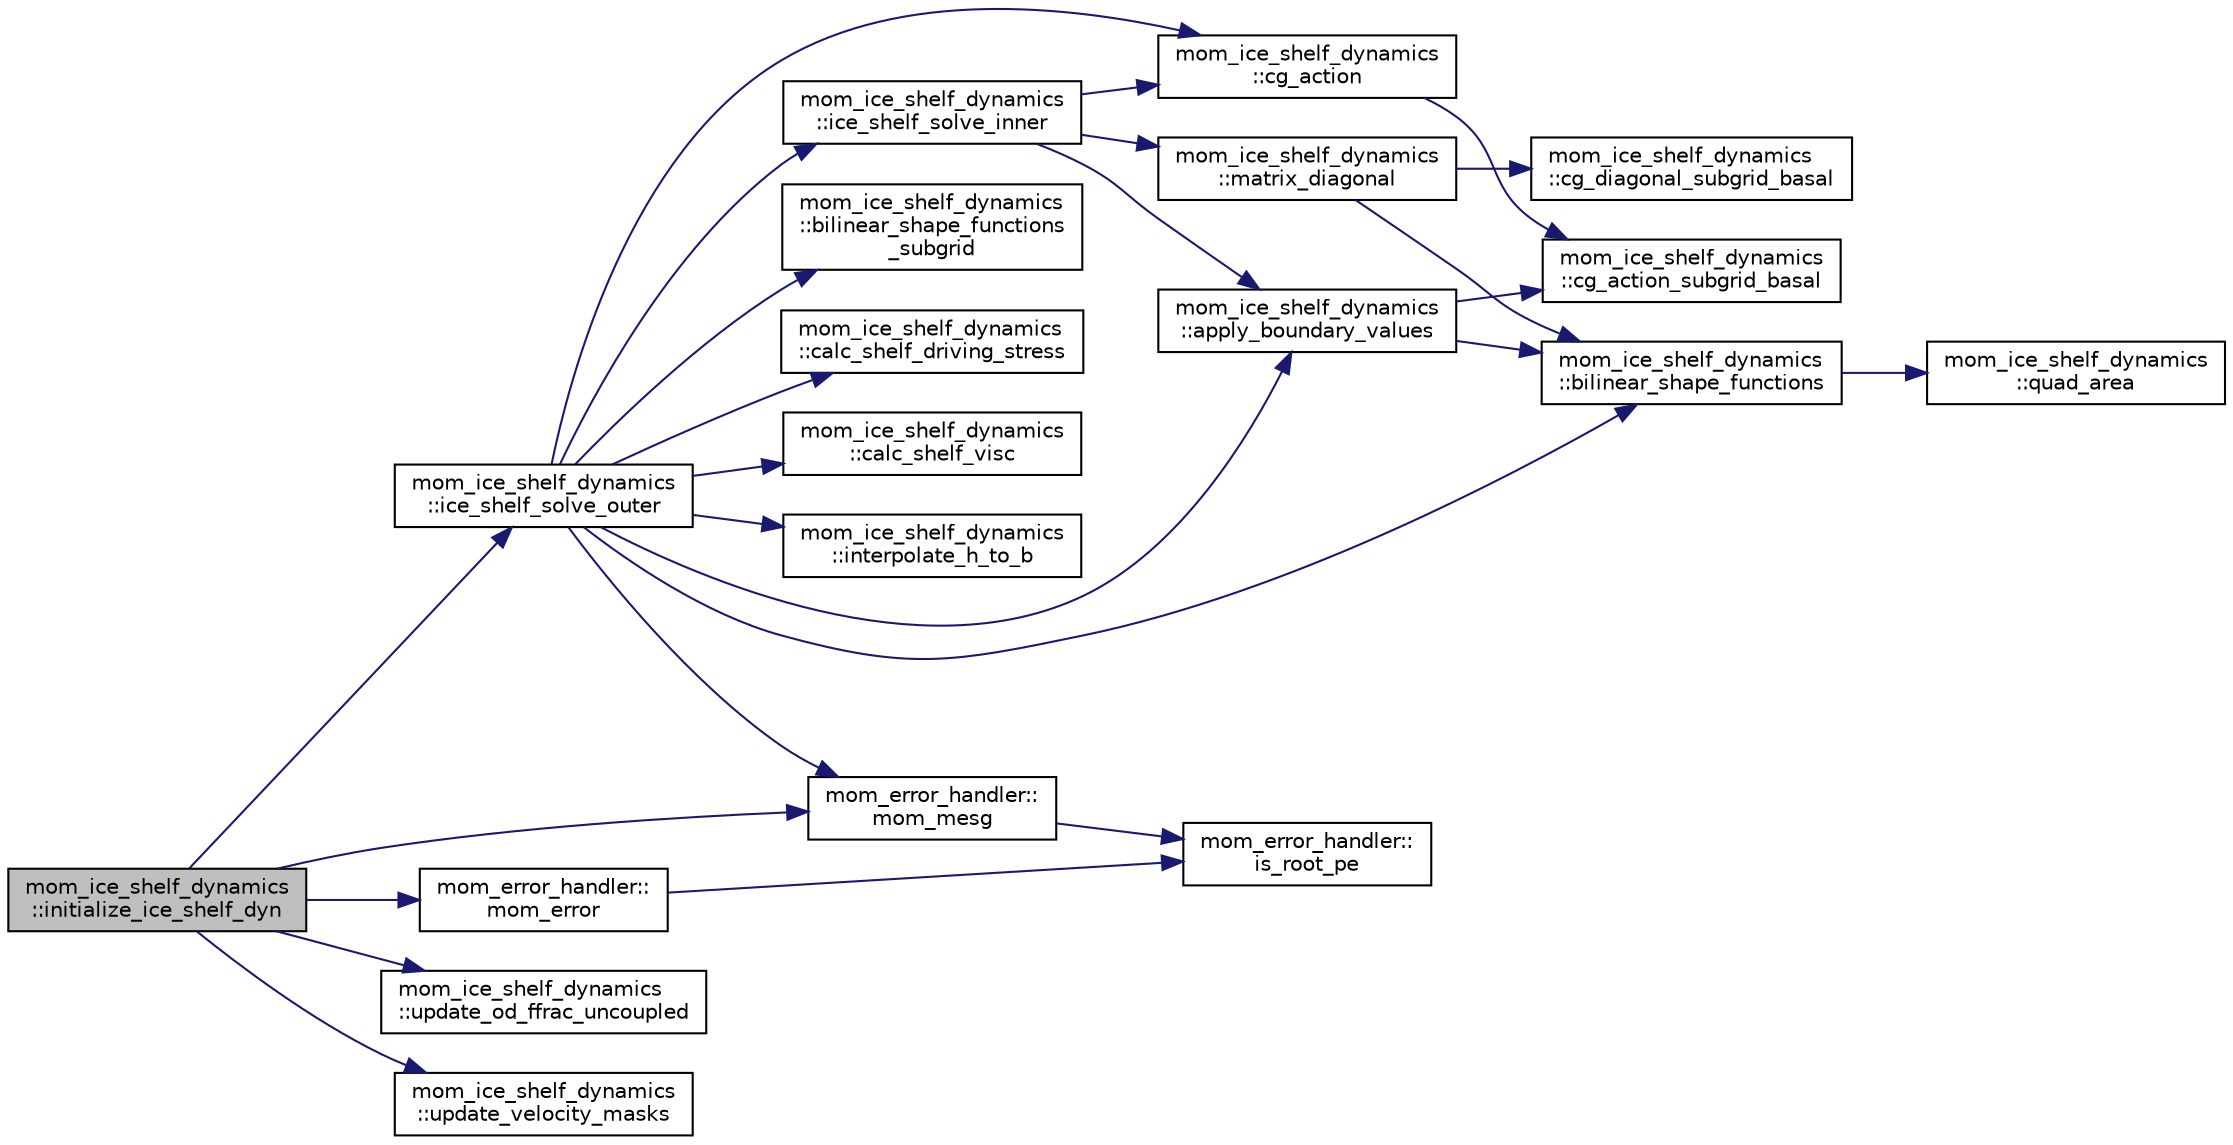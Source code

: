 digraph "mom_ice_shelf_dynamics::initialize_ice_shelf_dyn"
{
 // INTERACTIVE_SVG=YES
 // LATEX_PDF_SIZE
  edge [fontname="Helvetica",fontsize="10",labelfontname="Helvetica",labelfontsize="10"];
  node [fontname="Helvetica",fontsize="10",shape=record];
  rankdir="LR";
  Node1 [label="mom_ice_shelf_dynamics\l::initialize_ice_shelf_dyn",height=0.2,width=0.4,color="black", fillcolor="grey75", style="filled", fontcolor="black",tooltip="Initializes shelf model data, parameters and diagnostics."];
  Node1 -> Node2 [color="midnightblue",fontsize="10",style="solid",fontname="Helvetica"];
  Node2 [label="mom_ice_shelf_dynamics\l::ice_shelf_solve_outer",height=0.2,width=0.4,color="black", fillcolor="white", style="filled",URL="$namespacemom__ice__shelf__dynamics.html#a4401e1ab9adde64c413a355641dc570b",tooltip=" "];
  Node2 -> Node3 [color="midnightblue",fontsize="10",style="solid",fontname="Helvetica"];
  Node3 [label="mom_ice_shelf_dynamics\l::apply_boundary_values",height=0.2,width=0.4,color="black", fillcolor="white", style="filled",URL="$namespacemom__ice__shelf__dynamics.html#a80832e49ec6ba0f5061a95dfad0275b8",tooltip=" "];
  Node3 -> Node4 [color="midnightblue",fontsize="10",style="solid",fontname="Helvetica"];
  Node4 [label="mom_ice_shelf_dynamics\l::bilinear_shape_functions",height=0.2,width=0.4,color="black", fillcolor="white", style="filled",URL="$namespacemom__ice__shelf__dynamics.html#a257855320072cd237f07d325331e4ecf",tooltip="This subroutine calculates the gradients of bilinear basis elements that that are centered at the ver..."];
  Node4 -> Node5 [color="midnightblue",fontsize="10",style="solid",fontname="Helvetica"];
  Node5 [label="mom_ice_shelf_dynamics\l::quad_area",height=0.2,width=0.4,color="black", fillcolor="white", style="filled",URL="$namespacemom__ice__shelf__dynamics.html#a44ac16282b7667409d32e7eb3e667822",tooltip="Calculate area of quadrilateral."];
  Node3 -> Node6 [color="midnightblue",fontsize="10",style="solid",fontname="Helvetica"];
  Node6 [label="mom_ice_shelf_dynamics\l::cg_action_subgrid_basal",height=0.2,width=0.4,color="black", fillcolor="white", style="filled",URL="$namespacemom__ice__shelf__dynamics.html#a34bac8fd815ba44183f74a75ea3067bb",tooltip=" "];
  Node2 -> Node4 [color="midnightblue",fontsize="10",style="solid",fontname="Helvetica"];
  Node2 -> Node7 [color="midnightblue",fontsize="10",style="solid",fontname="Helvetica"];
  Node7 [label="mom_ice_shelf_dynamics\l::bilinear_shape_functions\l_subgrid",height=0.2,width=0.4,color="black", fillcolor="white", style="filled",URL="$namespacemom__ice__shelf__dynamics.html#ad57b8fb98fdef287509cea5d1ef25c2e",tooltip=" "];
  Node2 -> Node8 [color="midnightblue",fontsize="10",style="solid",fontname="Helvetica"];
  Node8 [label="mom_ice_shelf_dynamics\l::calc_shelf_driving_stress",height=0.2,width=0.4,color="black", fillcolor="white", style="filled",URL="$namespacemom__ice__shelf__dynamics.html#ae9c409260aebab7242cf508c396c89b8",tooltip=" "];
  Node2 -> Node9 [color="midnightblue",fontsize="10",style="solid",fontname="Helvetica"];
  Node9 [label="mom_ice_shelf_dynamics\l::calc_shelf_visc",height=0.2,width=0.4,color="black", fillcolor="white", style="filled",URL="$namespacemom__ice__shelf__dynamics.html#ad6231edc6ae3c63008992a4cb0baec33",tooltip="Update depth integrated viscosity, based on horizontal strain rates, and also update the nonlinear pa..."];
  Node2 -> Node10 [color="midnightblue",fontsize="10",style="solid",fontname="Helvetica"];
  Node10 [label="mom_ice_shelf_dynamics\l::cg_action",height=0.2,width=0.4,color="black", fillcolor="white", style="filled",URL="$namespacemom__ice__shelf__dynamics.html#ad0df9a4e6af446d7fab86850cc5d464e",tooltip=" "];
  Node10 -> Node6 [color="midnightblue",fontsize="10",style="solid",fontname="Helvetica"];
  Node2 -> Node11 [color="midnightblue",fontsize="10",style="solid",fontname="Helvetica"];
  Node11 [label="mom_ice_shelf_dynamics\l::ice_shelf_solve_inner",height=0.2,width=0.4,color="black", fillcolor="white", style="filled",URL="$namespacemom__ice__shelf__dynamics.html#ad90fe54af0b51e4b6e6adf069c7155ec",tooltip=" "];
  Node11 -> Node3 [color="midnightblue",fontsize="10",style="solid",fontname="Helvetica"];
  Node11 -> Node10 [color="midnightblue",fontsize="10",style="solid",fontname="Helvetica"];
  Node11 -> Node12 [color="midnightblue",fontsize="10",style="solid",fontname="Helvetica"];
  Node12 [label="mom_ice_shelf_dynamics\l::matrix_diagonal",height=0.2,width=0.4,color="black", fillcolor="white", style="filled",URL="$namespacemom__ice__shelf__dynamics.html#af47f38c9ad80827fa68290fde53cbd7e",tooltip="returns the diagonal entries of the matrix for a Jacobi preconditioning"];
  Node12 -> Node4 [color="midnightblue",fontsize="10",style="solid",fontname="Helvetica"];
  Node12 -> Node13 [color="midnightblue",fontsize="10",style="solid",fontname="Helvetica"];
  Node13 [label="mom_ice_shelf_dynamics\l::cg_diagonal_subgrid_basal",height=0.2,width=0.4,color="black", fillcolor="white", style="filled",URL="$namespacemom__ice__shelf__dynamics.html#afd4f2ba56c579a806aaa7e55a4caf392",tooltip=" "];
  Node2 -> Node14 [color="midnightblue",fontsize="10",style="solid",fontname="Helvetica"];
  Node14 [label="mom_ice_shelf_dynamics\l::interpolate_h_to_b",height=0.2,width=0.4,color="black", fillcolor="white", style="filled",URL="$namespacemom__ice__shelf__dynamics.html#a92ddf971169ef3b1e28c6dde0f3a66f2",tooltip="Interpolate the ice shelf thickness from tracer point to nodal points, subject to a mask."];
  Node2 -> Node15 [color="midnightblue",fontsize="10",style="solid",fontname="Helvetica"];
  Node15 [label="mom_error_handler::\lmom_mesg",height=0.2,width=0.4,color="black", fillcolor="white", style="filled",URL="$namespacemom__error__handler.html#a1c462df7b61f1296407b4af51dfeceab",tooltip="This provides a convenient interface for writing an informative comment."];
  Node15 -> Node16 [color="midnightblue",fontsize="10",style="solid",fontname="Helvetica"];
  Node16 [label="mom_error_handler::\lis_root_pe",height=0.2,width=0.4,color="black", fillcolor="white", style="filled",URL="$namespacemom__error__handler.html#ad5f00a53059c72fe2332d1436c80ca71",tooltip="This returns .true. if the current PE is the root PE."];
  Node1 -> Node17 [color="midnightblue",fontsize="10",style="solid",fontname="Helvetica"];
  Node17 [label="mom_error_handler::\lmom_error",height=0.2,width=0.4,color="black", fillcolor="white", style="filled",URL="$namespacemom__error__handler.html#a460cfb79a06c29fc249952c2a3710d67",tooltip="This provides a convenient interface for writing an mpp_error message with run-time filter based on a..."];
  Node17 -> Node16 [color="midnightblue",fontsize="10",style="solid",fontname="Helvetica"];
  Node1 -> Node15 [color="midnightblue",fontsize="10",style="solid",fontname="Helvetica"];
  Node1 -> Node18 [color="midnightblue",fontsize="10",style="solid",fontname="Helvetica"];
  Node18 [label="mom_ice_shelf_dynamics\l::update_od_ffrac_uncoupled",height=0.2,width=0.4,color="black", fillcolor="white", style="filled",URL="$namespacemom__ice__shelf__dynamics.html#a4f860e8b97ca0400263678b1470c3e20",tooltip=" "];
  Node1 -> Node19 [color="midnightblue",fontsize="10",style="solid",fontname="Helvetica"];
  Node19 [label="mom_ice_shelf_dynamics\l::update_velocity_masks",height=0.2,width=0.4,color="black", fillcolor="white", style="filled",URL="$namespacemom__ice__shelf__dynamics.html#a4f87da4ad4dafef238d6f55a4c0d9d8d",tooltip=" "];
}
